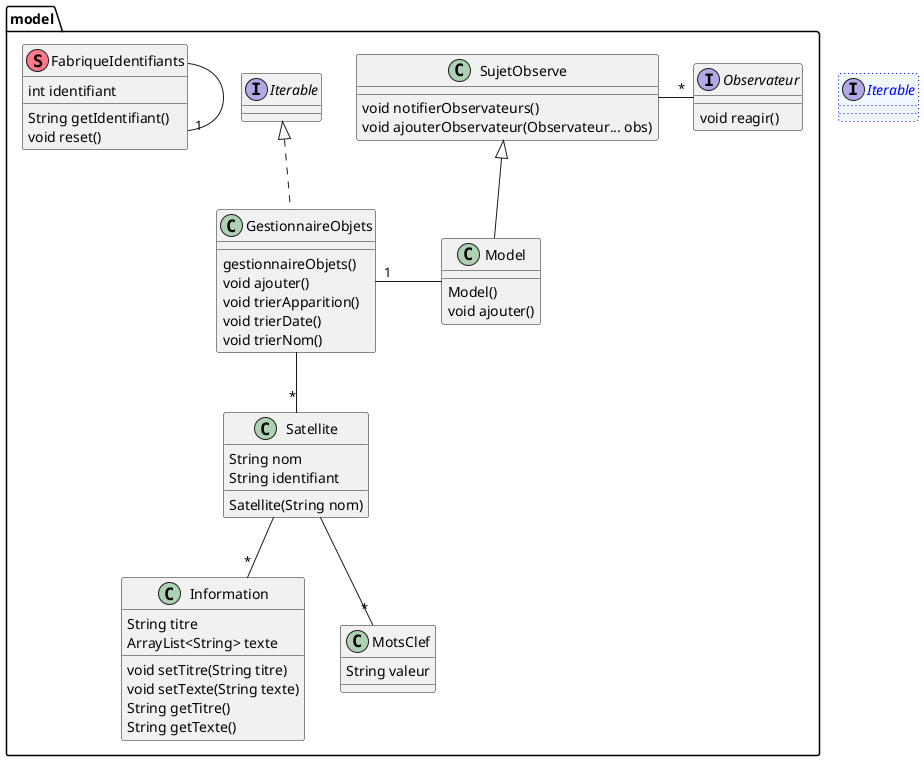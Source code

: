 @startuml
'https://plantuml.com/class-diagram

interface Iterable #aliceblue;line:blue;line.dotted;text:blue


package model{

    class Model extends SujetObserve{
        Model()
        void ajouter()
    }

    class GestionnaireObjets implements Iterable{
        gestionnaireObjets()
        void ajouter()
        void trierApparition()
        void trierDate()
        void trierNom()
    }

    class Satellite{
        String nom
        String identifiant
        Satellite(String nom)
    }

    class SujetObserve{
        void notifierObservateurs()
        void ajouterObservateur(Observateur... obs)
    }

    interface Observateur{
        void reagir()
    }

    class FabriqueIdentifiants<<(S,#FF7788)>>{
       int identifiant
       String getIdentifiant()
       void reset()
    }

    class Information {
        String titre
        ArrayList<String> texte
        void setTitre(String titre)
        void setTexte(String texte)
        String getTitre()
        String getTexte()
    }

    class MotsClef {
        String valeur
    }

}

FabriqueIdentifiants --"1" FabriqueIdentifiants
SujetObserve -right-"*" Observateur
Model -left-"1" GestionnaireObjets
GestionnaireObjets --"*" Satellite
Satellite --"*" Information
Satellite --"*" MotsClef


@enduml